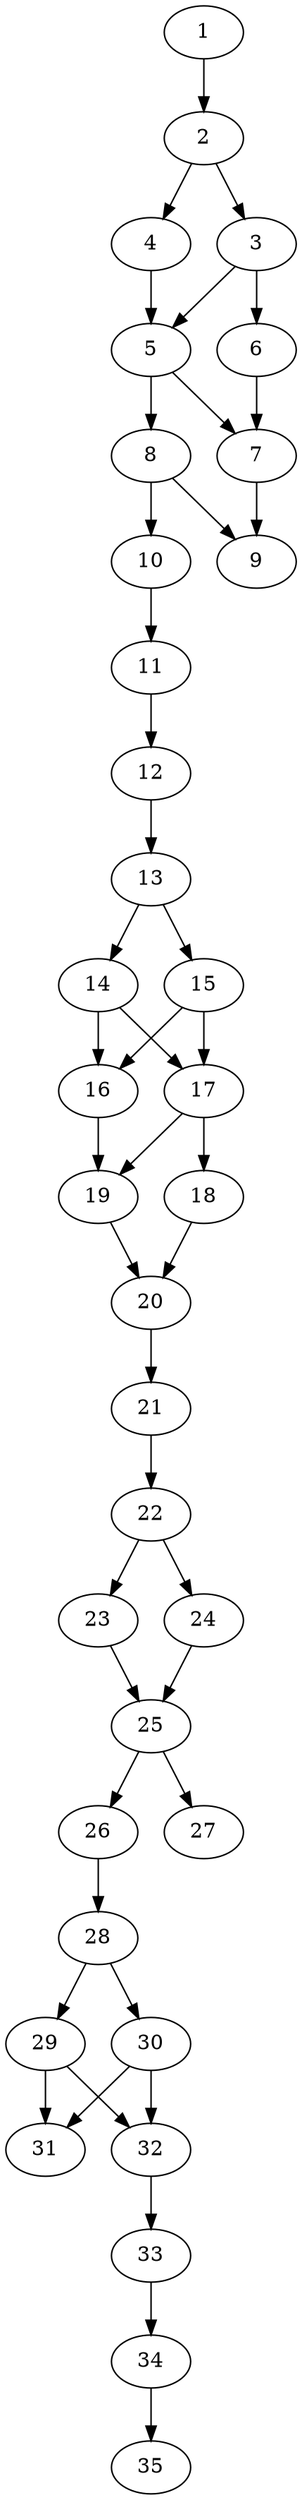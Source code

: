 // DAG automatically generated by daggen at Thu Oct  3 14:05:37 2019
// ./daggen --dot -n 35 --ccr 0.5 --fat 0.3 --regular 0.9 --density 0.7 --mindata 5242880 --maxdata 52428800 
digraph G {
  1 [size="79568896", alpha="0.01", expect_size="39784448"] 
  1 -> 2 [size ="39784448"]
  2 [size="66297856", alpha="0.20", expect_size="33148928"] 
  2 -> 3 [size ="33148928"]
  2 -> 4 [size ="33148928"]
  3 [size="51380224", alpha="0.03", expect_size="25690112"] 
  3 -> 5 [size ="25690112"]
  3 -> 6 [size ="25690112"]
  4 [size="45213696", alpha="0.17", expect_size="22606848"] 
  4 -> 5 [size ="22606848"]
  5 [size="25151488", alpha="0.01", expect_size="12575744"] 
  5 -> 7 [size ="12575744"]
  5 -> 8 [size ="12575744"]
  6 [size="37318656", alpha="0.12", expect_size="18659328"] 
  6 -> 7 [size ="18659328"]
  7 [size="21088256", alpha="0.13", expect_size="10544128"] 
  7 -> 9 [size ="10544128"]
  8 [size="33384448", alpha="0.20", expect_size="16692224"] 
  8 -> 9 [size ="16692224"]
  8 -> 10 [size ="16692224"]
  9 [size="81545216", alpha="0.18", expect_size="40772608"] 
  10 [size="61493248", alpha="0.04", expect_size="30746624"] 
  10 -> 11 [size ="30746624"]
  11 [size="69709824", alpha="0.08", expect_size="34854912"] 
  11 -> 12 [size ="34854912"]
  12 [size="76582912", alpha="0.01", expect_size="38291456"] 
  12 -> 13 [size ="38291456"]
  13 [size="76134400", alpha="0.20", expect_size="38067200"] 
  13 -> 14 [size ="38067200"]
  13 -> 15 [size ="38067200"]
  14 [size="90611712", alpha="0.17", expect_size="45305856"] 
  14 -> 16 [size ="45305856"]
  14 -> 17 [size ="45305856"]
  15 [size="74096640", alpha="0.15", expect_size="37048320"] 
  15 -> 16 [size ="37048320"]
  15 -> 17 [size ="37048320"]
  16 [size="78747648", alpha="0.11", expect_size="39373824"] 
  16 -> 19 [size ="39373824"]
  17 [size="42014720", alpha="0.12", expect_size="21007360"] 
  17 -> 18 [size ="21007360"]
  17 -> 19 [size ="21007360"]
  18 [size="103942144", alpha="0.06", expect_size="51971072"] 
  18 -> 20 [size ="51971072"]
  19 [size="102993920", alpha="0.06", expect_size="51496960"] 
  19 -> 20 [size ="51496960"]
  20 [size="91742208", alpha="0.08", expect_size="45871104"] 
  20 -> 21 [size ="45871104"]
  21 [size="15327232", alpha="0.04", expect_size="7663616"] 
  21 -> 22 [size ="7663616"]
  22 [size="51513344", alpha="0.12", expect_size="25756672"] 
  22 -> 23 [size ="25756672"]
  22 -> 24 [size ="25756672"]
  23 [size="55597056", alpha="0.09", expect_size="27798528"] 
  23 -> 25 [size ="27798528"]
  24 [size="55349248", alpha="0.13", expect_size="27674624"] 
  24 -> 25 [size ="27674624"]
  25 [size="43491328", alpha="0.01", expect_size="21745664"] 
  25 -> 26 [size ="21745664"]
  25 -> 27 [size ="21745664"]
  26 [size="21968896", alpha="0.14", expect_size="10984448"] 
  26 -> 28 [size ="10984448"]
  27 [size="73760768", alpha="0.09", expect_size="36880384"] 
  28 [size="36419584", alpha="0.09", expect_size="18209792"] 
  28 -> 29 [size ="18209792"]
  28 -> 30 [size ="18209792"]
  29 [size="64755712", alpha="0.04", expect_size="32377856"] 
  29 -> 31 [size ="32377856"]
  29 -> 32 [size ="32377856"]
  30 [size="93612032", alpha="0.10", expect_size="46806016"] 
  30 -> 31 [size ="46806016"]
  30 -> 32 [size ="46806016"]
  31 [size="36149248", alpha="0.09", expect_size="18074624"] 
  32 [size="55824384", alpha="0.01", expect_size="27912192"] 
  32 -> 33 [size ="27912192"]
  33 [size="19707904", alpha="0.08", expect_size="9853952"] 
  33 -> 34 [size ="9853952"]
  34 [size="63066112", alpha="0.11", expect_size="31533056"] 
  34 -> 35 [size ="31533056"]
  35 [size="31883264", alpha="0.08", expect_size="15941632"] 
}
